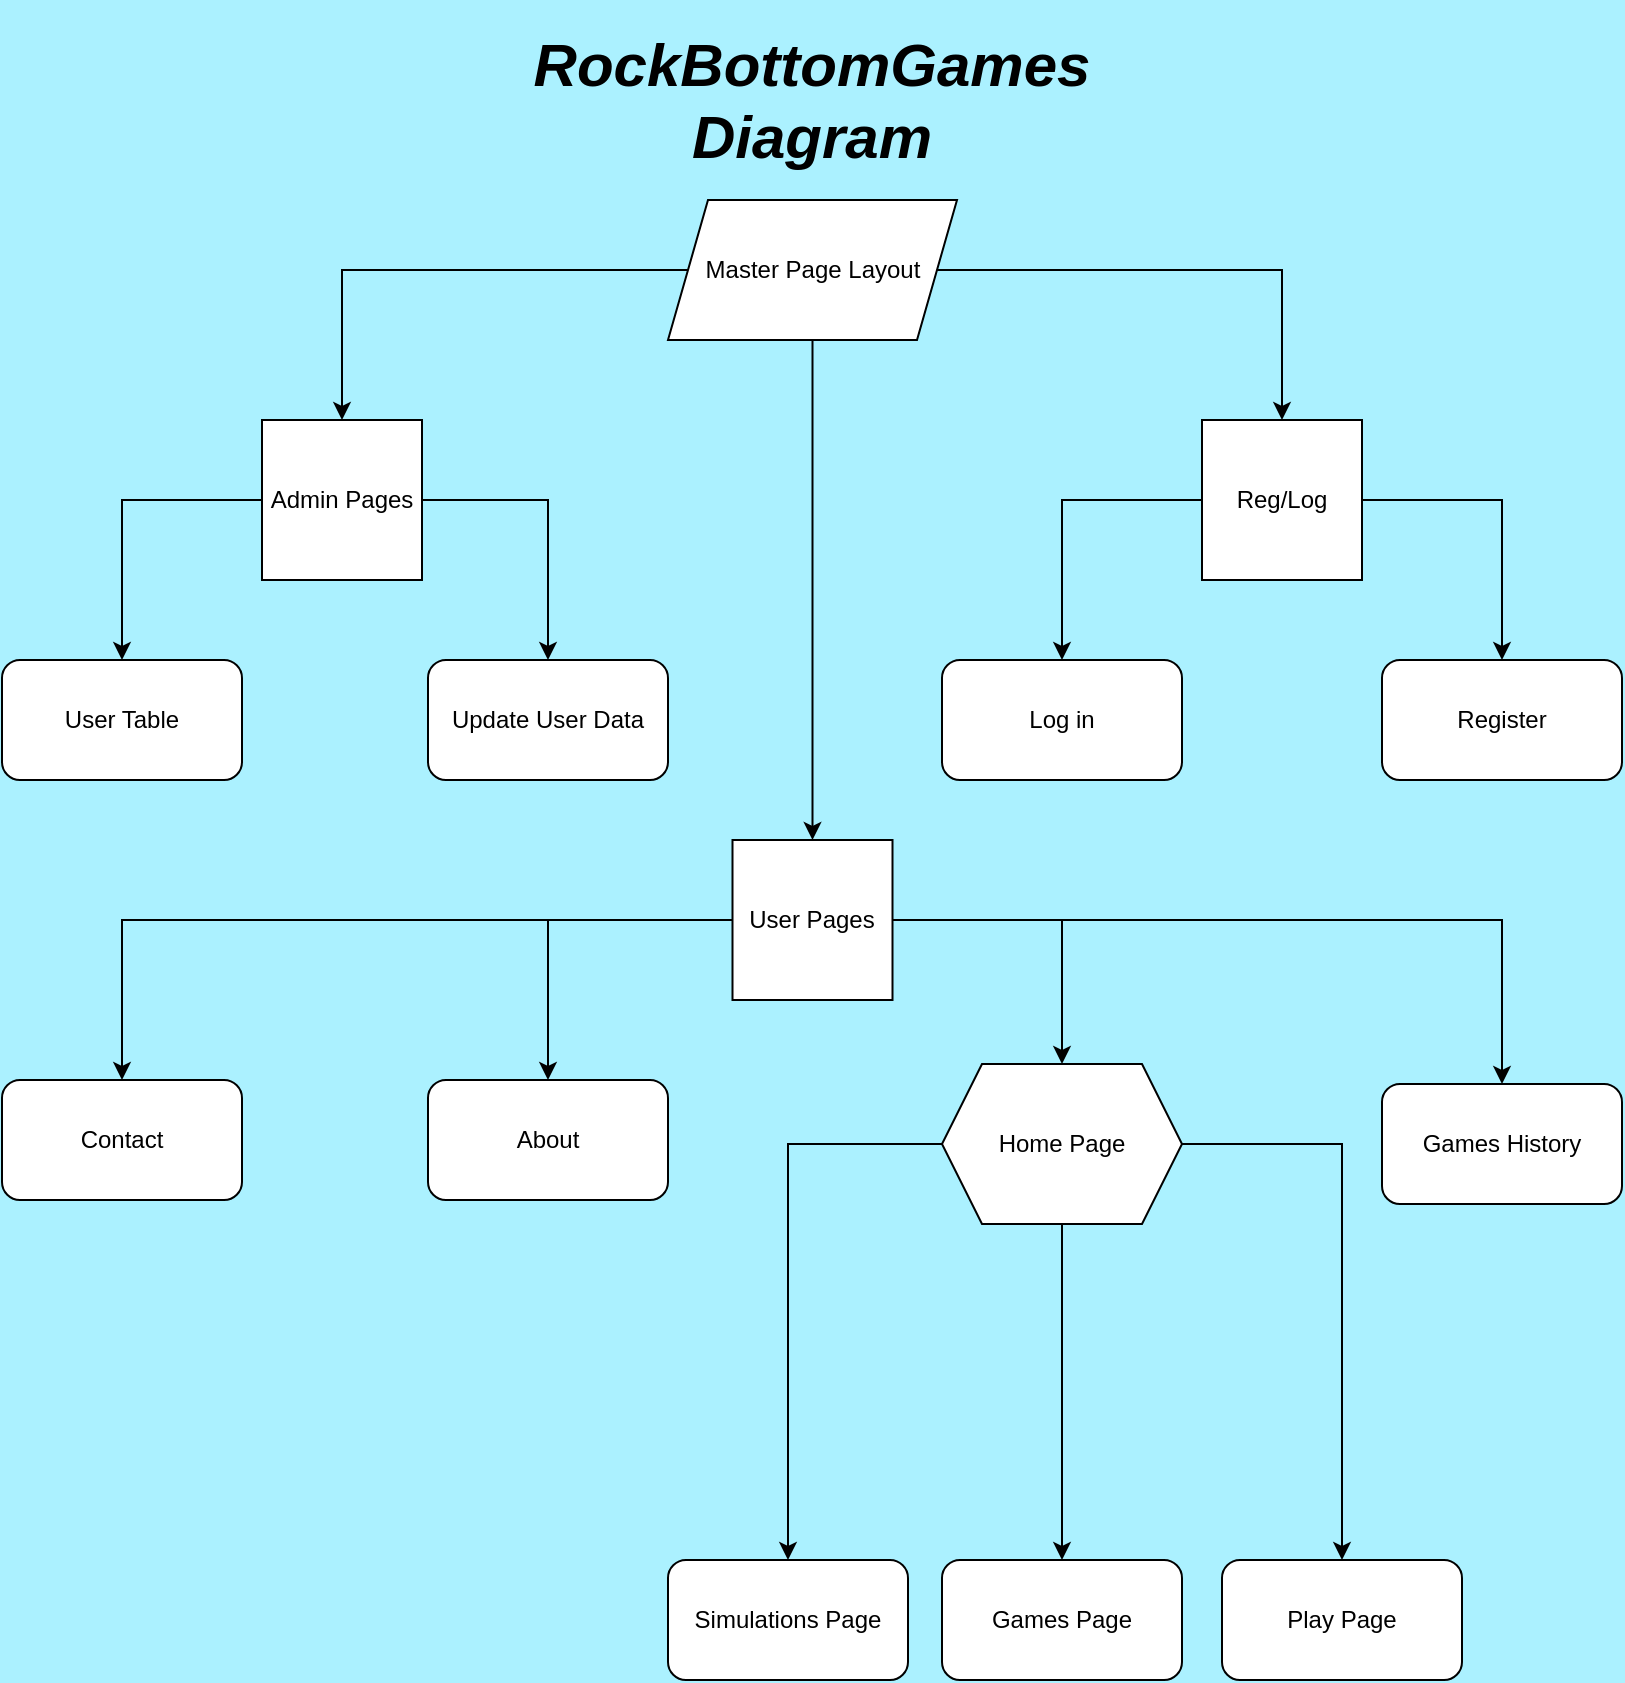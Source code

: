 <mxfile version="24.4.4" type="github">
  <diagram name="Page-1" id="j-7ZPfe5WQysFXB74jFQ">
    <mxGraphModel dx="1434" dy="754" grid="1" gridSize="10" guides="1" tooltips="1" connect="1" arrows="1" fold="1" page="1" pageScale="1" pageWidth="850" pageHeight="1100" background="#ABF1FF" math="0" shadow="0">
      <root>
        <mxCell id="0" />
        <mxCell id="1" parent="0" />
        <mxCell id="4Tplo5pRTbdHGuXoDYvk-2" value="RockBottomGames Diagram" style="text;html=1;align=center;verticalAlign=middle;whiteSpace=wrap;rounded=0;fontSize=30;fontStyle=3;labelBackgroundColor=none;" vertex="1" parent="1">
          <mxGeometry x="280" y="20" width="290" height="100" as="geometry" />
        </mxCell>
        <mxCell id="4Tplo5pRTbdHGuXoDYvk-5" style="edgeStyle=orthogonalEdgeStyle;rounded=0;orthogonalLoop=1;jettySize=auto;html=1;entryX=0.5;entryY=0;entryDx=0;entryDy=0;exitX=0;exitY=0.5;exitDx=0;exitDy=0;labelBackgroundColor=none;fontColor=default;" edge="1" parent="1" source="4Tplo5pRTbdHGuXoDYvk-18" target="4Tplo5pRTbdHGuXoDYvk-7">
          <mxGeometry relative="1" as="geometry">
            <mxPoint x="70" y="230" as="targetPoint" />
            <mxPoint x="308" y="160" as="sourcePoint" />
          </mxGeometry>
        </mxCell>
        <mxCell id="4Tplo5pRTbdHGuXoDYvk-8" style="edgeStyle=orthogonalEdgeStyle;rounded=0;orthogonalLoop=1;jettySize=auto;html=1;labelBackgroundColor=none;fontColor=default;" edge="1" parent="1" source="4Tplo5pRTbdHGuXoDYvk-18" target="4Tplo5pRTbdHGuXoDYvk-9">
          <mxGeometry relative="1" as="geometry">
            <mxPoint x="780" y="320" as="targetPoint" />
            <mxPoint x="543" y="160" as="sourcePoint" />
          </mxGeometry>
        </mxCell>
        <mxCell id="4Tplo5pRTbdHGuXoDYvk-10" style="edgeStyle=orthogonalEdgeStyle;rounded=0;orthogonalLoop=1;jettySize=auto;html=1;exitX=0.5;exitY=1;exitDx=0;exitDy=0;labelBackgroundColor=none;fontColor=default;" edge="1" parent="1" source="4Tplo5pRTbdHGuXoDYvk-18" target="4Tplo5pRTbdHGuXoDYvk-11">
          <mxGeometry relative="1" as="geometry">
            <mxPoint x="425.5" y="350" as="targetPoint" />
            <mxPoint x="425.5" y="190" as="sourcePoint" />
          </mxGeometry>
        </mxCell>
        <mxCell id="4Tplo5pRTbdHGuXoDYvk-12" style="edgeStyle=orthogonalEdgeStyle;rounded=0;orthogonalLoop=1;jettySize=auto;html=1;labelBackgroundColor=none;fontColor=default;" edge="1" parent="1" source="4Tplo5pRTbdHGuXoDYvk-7" target="4Tplo5pRTbdHGuXoDYvk-13">
          <mxGeometry relative="1" as="geometry">
            <mxPoint x="40" y="370" as="targetPoint" />
          </mxGeometry>
        </mxCell>
        <mxCell id="4Tplo5pRTbdHGuXoDYvk-15" style="edgeStyle=orthogonalEdgeStyle;rounded=0;orthogonalLoop=1;jettySize=auto;html=1;labelBackgroundColor=none;fontColor=default;" edge="1" parent="1" source="4Tplo5pRTbdHGuXoDYvk-7" target="4Tplo5pRTbdHGuXoDYvk-16">
          <mxGeometry relative="1" as="geometry">
            <mxPoint x="290" y="390" as="targetPoint" />
          </mxGeometry>
        </mxCell>
        <mxCell id="4Tplo5pRTbdHGuXoDYvk-7" value="Admin Pages" style="whiteSpace=wrap;html=1;aspect=fixed;labelBackgroundColor=none;" vertex="1" parent="1">
          <mxGeometry x="150" y="230" width="80" height="80" as="geometry" />
        </mxCell>
        <mxCell id="4Tplo5pRTbdHGuXoDYvk-20" style="edgeStyle=orthogonalEdgeStyle;rounded=0;orthogonalLoop=1;jettySize=auto;html=1;labelBackgroundColor=none;fontColor=default;" edge="1" parent="1" source="4Tplo5pRTbdHGuXoDYvk-9" target="4Tplo5pRTbdHGuXoDYvk-21">
          <mxGeometry relative="1" as="geometry">
            <mxPoint x="800" y="430" as="targetPoint" />
          </mxGeometry>
        </mxCell>
        <mxCell id="4Tplo5pRTbdHGuXoDYvk-22" style="edgeStyle=orthogonalEdgeStyle;rounded=0;orthogonalLoop=1;jettySize=auto;html=1;labelBackgroundColor=none;fontColor=default;" edge="1" parent="1" source="4Tplo5pRTbdHGuXoDYvk-9" target="4Tplo5pRTbdHGuXoDYvk-23">
          <mxGeometry relative="1" as="geometry">
            <mxPoint x="570" y="430" as="targetPoint" />
          </mxGeometry>
        </mxCell>
        <mxCell id="4Tplo5pRTbdHGuXoDYvk-9" value="Reg/Log" style="whiteSpace=wrap;html=1;aspect=fixed;labelBackgroundColor=none;" vertex="1" parent="1">
          <mxGeometry x="620" y="230" width="80" height="80" as="geometry" />
        </mxCell>
        <mxCell id="4Tplo5pRTbdHGuXoDYvk-26" style="edgeStyle=orthogonalEdgeStyle;rounded=0;orthogonalLoop=1;jettySize=auto;html=1;exitX=1;exitY=0.5;exitDx=0;exitDy=0;labelBackgroundColor=none;fontColor=default;" edge="1" parent="1" source="4Tplo5pRTbdHGuXoDYvk-11" target="4Tplo5pRTbdHGuXoDYvk-27">
          <mxGeometry relative="1" as="geometry">
            <mxPoint x="760" y="540" as="targetPoint" />
            <mxPoint x="510" y="480" as="sourcePoint" />
          </mxGeometry>
        </mxCell>
        <mxCell id="4Tplo5pRTbdHGuXoDYvk-28" style="edgeStyle=orthogonalEdgeStyle;rounded=0;orthogonalLoop=1;jettySize=auto;html=1;labelBackgroundColor=none;fontColor=default;" edge="1" parent="1" source="4Tplo5pRTbdHGuXoDYvk-11" target="4Tplo5pRTbdHGuXoDYvk-29">
          <mxGeometry relative="1" as="geometry">
            <mxPoint x="70" y="560" as="targetPoint" />
          </mxGeometry>
        </mxCell>
        <mxCell id="4Tplo5pRTbdHGuXoDYvk-30" style="edgeStyle=orthogonalEdgeStyle;rounded=0;orthogonalLoop=1;jettySize=auto;html=1;labelBackgroundColor=none;fontColor=default;" edge="1" parent="1" source="4Tplo5pRTbdHGuXoDYvk-11" target="4Tplo5pRTbdHGuXoDYvk-31">
          <mxGeometry relative="1" as="geometry">
            <mxPoint x="260" y="590" as="targetPoint" />
          </mxGeometry>
        </mxCell>
        <mxCell id="4Tplo5pRTbdHGuXoDYvk-32" style="edgeStyle=orthogonalEdgeStyle;rounded=0;orthogonalLoop=1;jettySize=auto;html=1;labelBackgroundColor=none;fontColor=default;" edge="1" parent="1" source="4Tplo5pRTbdHGuXoDYvk-11" target="4Tplo5pRTbdHGuXoDYvk-37">
          <mxGeometry relative="1" as="geometry">
            <mxPoint x="550" y="560" as="targetPoint" />
          </mxGeometry>
        </mxCell>
        <mxCell id="4Tplo5pRTbdHGuXoDYvk-11" value="User Pages" style="whiteSpace=wrap;html=1;aspect=fixed;labelBackgroundColor=none;" vertex="1" parent="1">
          <mxGeometry x="385.25" y="440" width="80" height="80" as="geometry" />
        </mxCell>
        <mxCell id="4Tplo5pRTbdHGuXoDYvk-13" value="User Table" style="rounded=1;whiteSpace=wrap;html=1;labelBackgroundColor=none;" vertex="1" parent="1">
          <mxGeometry x="20" y="350" width="120" height="60" as="geometry" />
        </mxCell>
        <mxCell id="4Tplo5pRTbdHGuXoDYvk-16" value="Update User Data" style="rounded=1;whiteSpace=wrap;html=1;labelBackgroundColor=none;" vertex="1" parent="1">
          <mxGeometry x="233" y="350" width="120" height="60" as="geometry" />
        </mxCell>
        <mxCell id="4Tplo5pRTbdHGuXoDYvk-18" value="Master Page Layout" style="shape=parallelogram;perimeter=parallelogramPerimeter;whiteSpace=wrap;html=1;fixedSize=1;labelBackgroundColor=none;" vertex="1" parent="1">
          <mxGeometry x="353" y="120" width="144.5" height="70" as="geometry" />
        </mxCell>
        <mxCell id="4Tplo5pRTbdHGuXoDYvk-21" value="Register" style="rounded=1;whiteSpace=wrap;html=1;labelBackgroundColor=none;" vertex="1" parent="1">
          <mxGeometry x="710" y="350" width="120" height="60" as="geometry" />
        </mxCell>
        <mxCell id="4Tplo5pRTbdHGuXoDYvk-23" value="Log in" style="rounded=1;whiteSpace=wrap;html=1;labelBackgroundColor=none;" vertex="1" parent="1">
          <mxGeometry x="490" y="350" width="120" height="60" as="geometry" />
        </mxCell>
        <mxCell id="4Tplo5pRTbdHGuXoDYvk-27" value="Games History" style="rounded=1;whiteSpace=wrap;html=1;labelBackgroundColor=none;" vertex="1" parent="1">
          <mxGeometry x="710" y="562" width="120" height="60" as="geometry" />
        </mxCell>
        <mxCell id="4Tplo5pRTbdHGuXoDYvk-29" value="Contact" style="rounded=1;whiteSpace=wrap;html=1;labelBackgroundColor=none;" vertex="1" parent="1">
          <mxGeometry x="20" y="560" width="120" height="60" as="geometry" />
        </mxCell>
        <mxCell id="4Tplo5pRTbdHGuXoDYvk-31" value="About" style="rounded=1;whiteSpace=wrap;html=1;labelBackgroundColor=none;" vertex="1" parent="1">
          <mxGeometry x="233" y="560" width="120" height="60" as="geometry" />
        </mxCell>
        <mxCell id="4Tplo5pRTbdHGuXoDYvk-36" value="Games Page" style="rounded=1;whiteSpace=wrap;html=1;labelBackgroundColor=none;" vertex="1" parent="1">
          <mxGeometry x="490" y="800" width="120" height="60" as="geometry" />
        </mxCell>
        <mxCell id="4Tplo5pRTbdHGuXoDYvk-47" style="edgeStyle=orthogonalEdgeStyle;rounded=0;orthogonalLoop=1;jettySize=auto;html=1;labelBackgroundColor=none;fontColor=default;" edge="1" parent="1" source="4Tplo5pRTbdHGuXoDYvk-37" target="4Tplo5pRTbdHGuXoDYvk-36">
          <mxGeometry relative="1" as="geometry" />
        </mxCell>
        <mxCell id="4Tplo5pRTbdHGuXoDYvk-48" style="edgeStyle=orthogonalEdgeStyle;rounded=0;orthogonalLoop=1;jettySize=auto;html=1;labelBackgroundColor=none;fontColor=default;" edge="1" parent="1" source="4Tplo5pRTbdHGuXoDYvk-37" target="4Tplo5pRTbdHGuXoDYvk-49">
          <mxGeometry relative="1" as="geometry">
            <mxPoint x="400" y="850" as="targetPoint" />
          </mxGeometry>
        </mxCell>
        <mxCell id="4Tplo5pRTbdHGuXoDYvk-50" style="edgeStyle=orthogonalEdgeStyle;rounded=0;orthogonalLoop=1;jettySize=auto;html=1;labelBackgroundColor=none;fontColor=default;" edge="1" parent="1" source="4Tplo5pRTbdHGuXoDYvk-37" target="4Tplo5pRTbdHGuXoDYvk-51">
          <mxGeometry relative="1" as="geometry">
            <mxPoint x="680" y="850" as="targetPoint" />
          </mxGeometry>
        </mxCell>
        <mxCell id="4Tplo5pRTbdHGuXoDYvk-37" value="Home Page" style="shape=hexagon;perimeter=hexagonPerimeter2;whiteSpace=wrap;html=1;fixedSize=1;labelBackgroundColor=none;" vertex="1" parent="1">
          <mxGeometry x="490" y="552" width="120" height="80" as="geometry" />
        </mxCell>
        <mxCell id="4Tplo5pRTbdHGuXoDYvk-49" value="Simulations Page" style="rounded=1;whiteSpace=wrap;html=1;labelBackgroundColor=none;" vertex="1" parent="1">
          <mxGeometry x="353" y="800" width="120" height="60" as="geometry" />
        </mxCell>
        <mxCell id="4Tplo5pRTbdHGuXoDYvk-51" value="Play Page" style="rounded=1;whiteSpace=wrap;html=1;labelBackgroundColor=none;" vertex="1" parent="1">
          <mxGeometry x="630" y="800" width="120" height="60" as="geometry" />
        </mxCell>
      </root>
    </mxGraphModel>
  </diagram>
</mxfile>
